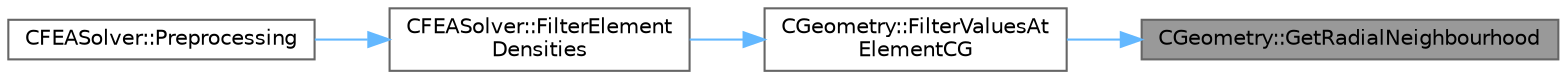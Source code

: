digraph "CGeometry::GetRadialNeighbourhood"
{
 // LATEX_PDF_SIZE
  bgcolor="transparent";
  edge [fontname=Helvetica,fontsize=10,labelfontname=Helvetica,labelfontsize=10];
  node [fontname=Helvetica,fontsize=10,shape=box,height=0.2,width=0.4];
  rankdir="RL";
  Node1 [id="Node000001",label="CGeometry::GetRadialNeighbourhood",height=0.2,width=0.4,color="gray40", fillcolor="grey60", style="filled", fontcolor="black",tooltip="Get the neighbours of the global element in the first position of \"neighbours\" that are within \"radiu..."];
  Node1 -> Node2 [id="edge1_Node000001_Node000002",dir="back",color="steelblue1",style="solid",tooltip=" "];
  Node2 [id="Node000002",label="CGeometry::FilterValuesAt\lElementCG",height=0.2,width=0.4,color="grey40", fillcolor="white", style="filled",URL="$classCGeometry.html#a286b6e2cc2011e9753a308a318a0611c",tooltip="Filter values given at the element CG by performing a weighted average over a radial neighbourhood."];
  Node2 -> Node3 [id="edge2_Node000002_Node000003",dir="back",color="steelblue1",style="solid",tooltip=" "];
  Node3 [id="Node000003",label="CFEASolver::FilterElement\lDensities",height=0.2,width=0.4,color="grey40", fillcolor="white", style="filled",URL="$classCFEASolver.html#a7e11c36921b2c146ca2fd7d1a0512ffd",tooltip="Filter the density field for topology optimization applications."];
  Node3 -> Node4 [id="edge3_Node000003_Node000004",dir="back",color="steelblue1",style="solid",tooltip=" "];
  Node4 [id="Node000004",label="CFEASolver::Preprocessing",height=0.2,width=0.4,color="grey40", fillcolor="white", style="filled",URL="$classCFEASolver.html#a353159e003821dae0668dcfe7281bd68",tooltip="Set residuals to zero."];
}
